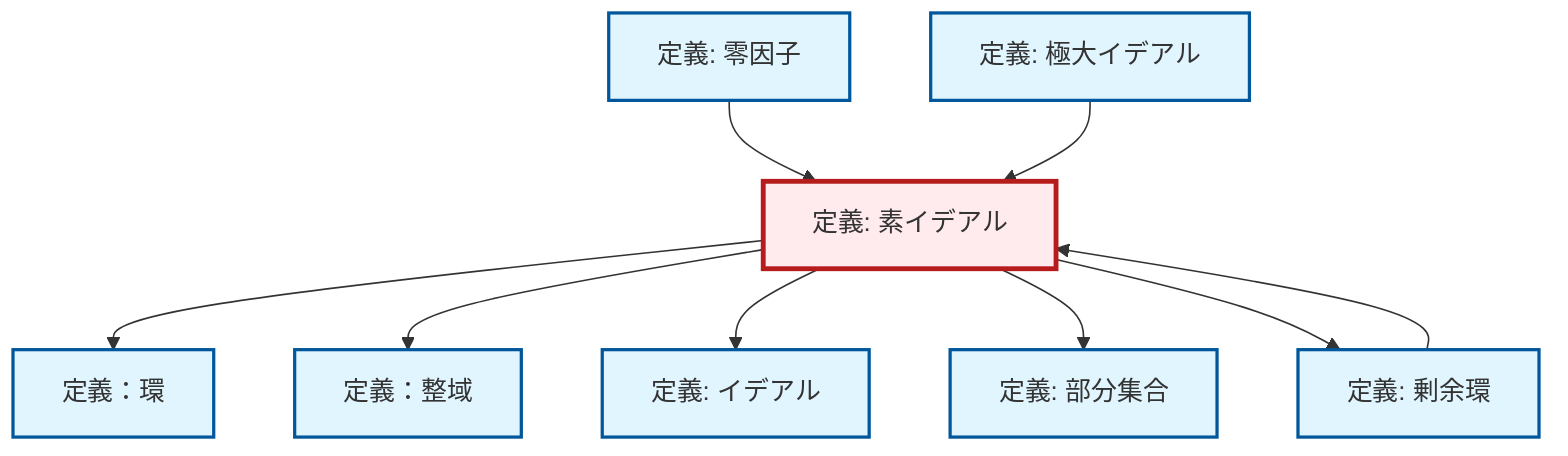graph TD
    classDef definition fill:#e1f5fe,stroke:#01579b,stroke-width:2px
    classDef theorem fill:#f3e5f5,stroke:#4a148c,stroke-width:2px
    classDef axiom fill:#fff3e0,stroke:#e65100,stroke-width:2px
    classDef example fill:#e8f5e9,stroke:#1b5e20,stroke-width:2px
    classDef current fill:#ffebee,stroke:#b71c1c,stroke-width:3px
    def-ring["定義：環"]:::definition
    def-subset["定義: 部分集合"]:::definition
    def-prime-ideal["定義: 素イデアル"]:::definition
    def-ideal["定義: イデアル"]:::definition
    def-integral-domain["定義：整域"]:::definition
    def-zero-divisor["定義: 零因子"]:::definition
    def-maximal-ideal["定義: 極大イデアル"]:::definition
    def-quotient-ring["定義: 剰余環"]:::definition
    def-zero-divisor --> def-prime-ideal
    def-maximal-ideal --> def-prime-ideal
    def-quotient-ring --> def-prime-ideal
    def-prime-ideal --> def-ring
    def-prime-ideal --> def-integral-domain
    def-prime-ideal --> def-ideal
    def-prime-ideal --> def-subset
    def-prime-ideal --> def-quotient-ring
    class def-prime-ideal current